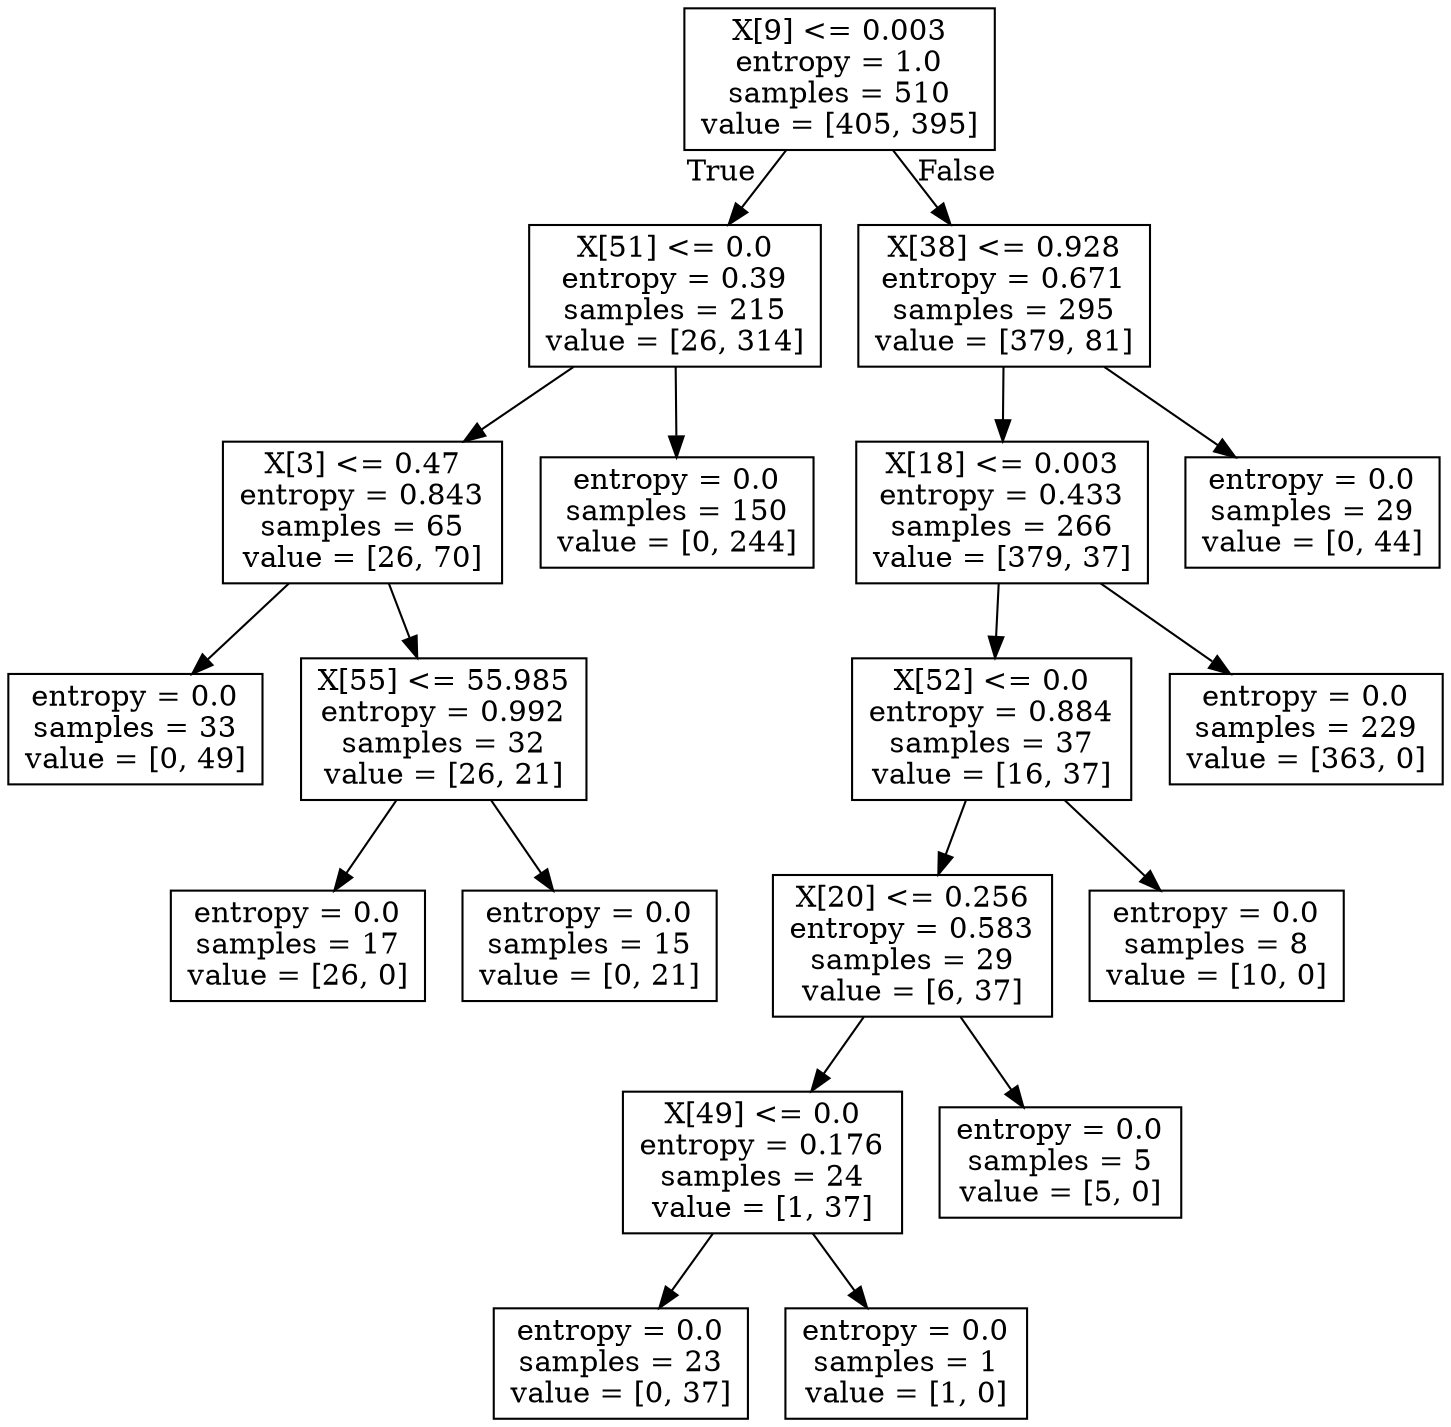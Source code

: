 digraph Tree {
node [shape=box] ;
0 [label="X[9] <= 0.003\nentropy = 1.0\nsamples = 510\nvalue = [405, 395]"] ;
1 [label="X[51] <= 0.0\nentropy = 0.39\nsamples = 215\nvalue = [26, 314]"] ;
0 -> 1 [labeldistance=2.5, labelangle=45, headlabel="True"] ;
2 [label="X[3] <= 0.47\nentropy = 0.843\nsamples = 65\nvalue = [26, 70]"] ;
1 -> 2 ;
3 [label="entropy = 0.0\nsamples = 33\nvalue = [0, 49]"] ;
2 -> 3 ;
4 [label="X[55] <= 55.985\nentropy = 0.992\nsamples = 32\nvalue = [26, 21]"] ;
2 -> 4 ;
5 [label="entropy = 0.0\nsamples = 17\nvalue = [26, 0]"] ;
4 -> 5 ;
6 [label="entropy = 0.0\nsamples = 15\nvalue = [0, 21]"] ;
4 -> 6 ;
7 [label="entropy = 0.0\nsamples = 150\nvalue = [0, 244]"] ;
1 -> 7 ;
8 [label="X[38] <= 0.928\nentropy = 0.671\nsamples = 295\nvalue = [379, 81]"] ;
0 -> 8 [labeldistance=2.5, labelangle=-45, headlabel="False"] ;
9 [label="X[18] <= 0.003\nentropy = 0.433\nsamples = 266\nvalue = [379, 37]"] ;
8 -> 9 ;
10 [label="X[52] <= 0.0\nentropy = 0.884\nsamples = 37\nvalue = [16, 37]"] ;
9 -> 10 ;
11 [label="X[20] <= 0.256\nentropy = 0.583\nsamples = 29\nvalue = [6, 37]"] ;
10 -> 11 ;
12 [label="X[49] <= 0.0\nentropy = 0.176\nsamples = 24\nvalue = [1, 37]"] ;
11 -> 12 ;
13 [label="entropy = 0.0\nsamples = 23\nvalue = [0, 37]"] ;
12 -> 13 ;
14 [label="entropy = 0.0\nsamples = 1\nvalue = [1, 0]"] ;
12 -> 14 ;
15 [label="entropy = 0.0\nsamples = 5\nvalue = [5, 0]"] ;
11 -> 15 ;
16 [label="entropy = 0.0\nsamples = 8\nvalue = [10, 0]"] ;
10 -> 16 ;
17 [label="entropy = 0.0\nsamples = 229\nvalue = [363, 0]"] ;
9 -> 17 ;
18 [label="entropy = 0.0\nsamples = 29\nvalue = [0, 44]"] ;
8 -> 18 ;
}